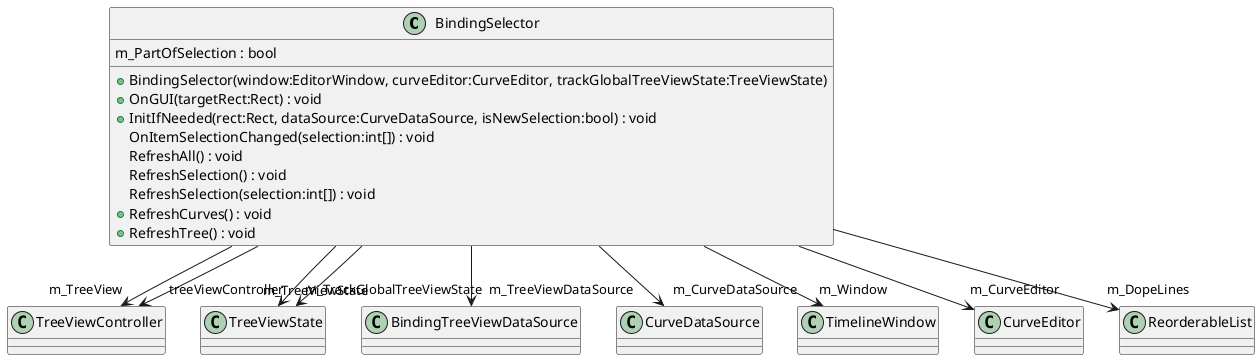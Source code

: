 @startuml
class BindingSelector {
    m_PartOfSelection : bool
    + BindingSelector(window:EditorWindow, curveEditor:CurveEditor, trackGlobalTreeViewState:TreeViewState)
    + OnGUI(targetRect:Rect) : void
    + InitIfNeeded(rect:Rect, dataSource:CurveDataSource, isNewSelection:bool) : void
    OnItemSelectionChanged(selection:int[]) : void
    RefreshAll() : void
    RefreshSelection() : void
    RefreshSelection(selection:int[]) : void
    + RefreshCurves() : void
    + RefreshTree() : void
}
BindingSelector --> "m_TreeView" TreeViewController
BindingSelector --> "treeViewController" TreeViewController
BindingSelector --> "m_TrackGlobalTreeViewState" TreeViewState
BindingSelector --> "m_TreeViewState" TreeViewState
BindingSelector --> "m_TreeViewDataSource" BindingTreeViewDataSource
BindingSelector --> "m_CurveDataSource" CurveDataSource
BindingSelector --> "m_Window" TimelineWindow
BindingSelector --> "m_CurveEditor" CurveEditor
BindingSelector --> "m_DopeLines" ReorderableList
@enduml
